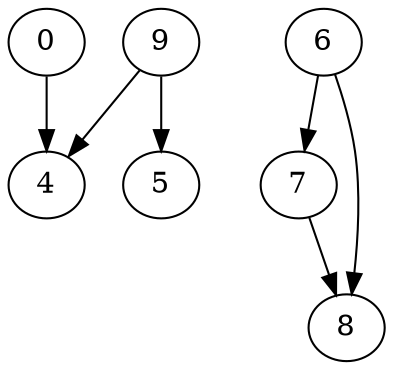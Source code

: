 digraph G {
  graph [splines=true overlap=false]
  node  [shape=ellipse, width=0.3, height=0.3]
  0 [label="0"];
  4 [label="4"];
  5 [label="5"];
  6 [label="6"];
  7 [label="7"];
  8 [label="8"];
  9 [label="9"];
  0 -> 4;
  6 -> 7;
  6 -> 8;
  7 -> 8;
  9 -> 4;
  9 -> 5;
}
